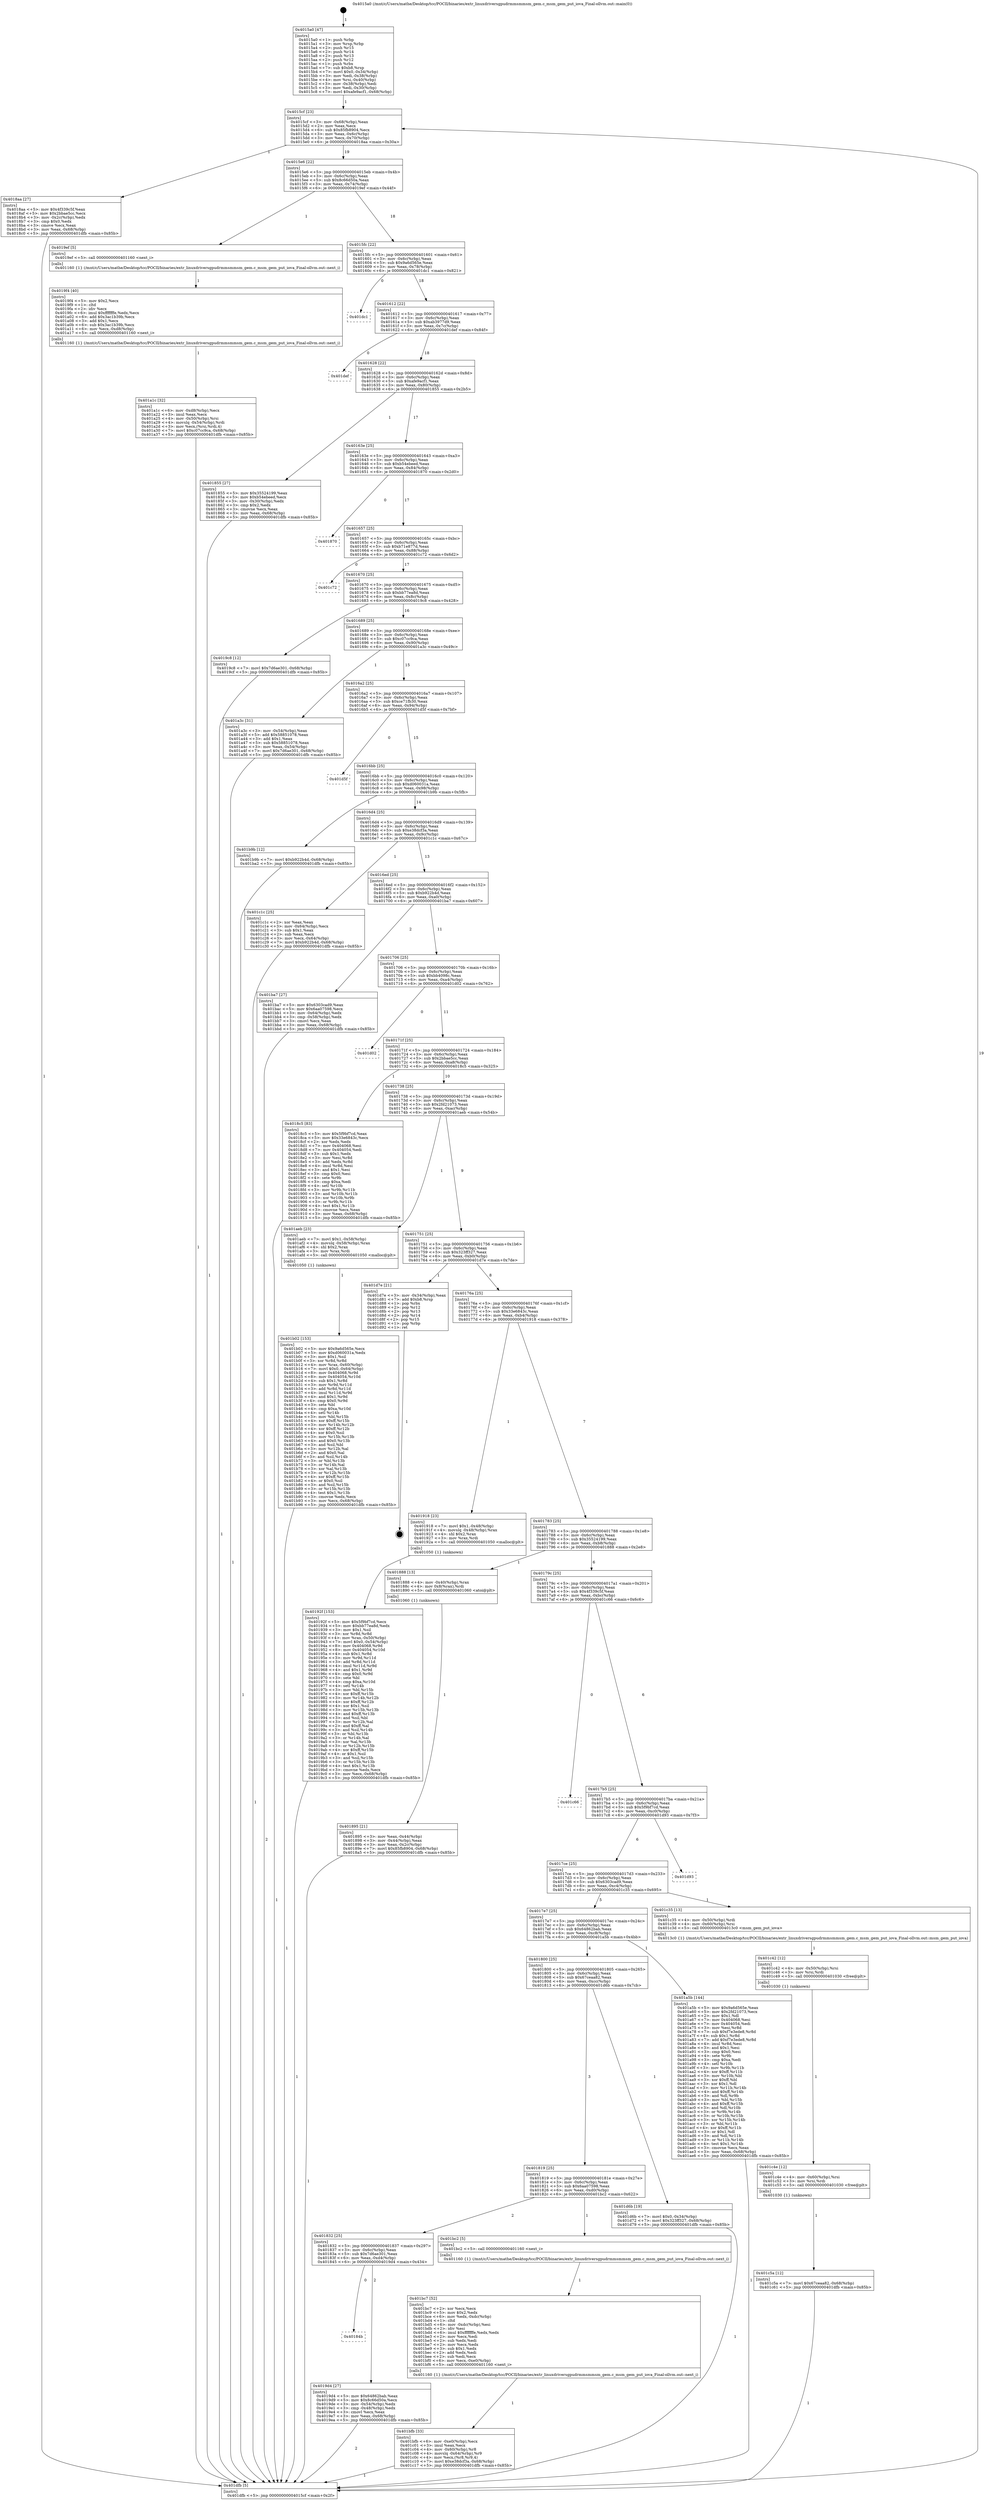 digraph "0x4015a0" {
  label = "0x4015a0 (/mnt/c/Users/mathe/Desktop/tcc/POCII/binaries/extr_linuxdriversgpudrmmsmmsm_gem.c_msm_gem_put_iova_Final-ollvm.out::main(0))"
  labelloc = "t"
  node[shape=record]

  Entry [label="",width=0.3,height=0.3,shape=circle,fillcolor=black,style=filled]
  "0x4015cf" [label="{
     0x4015cf [23]\l
     | [instrs]\l
     &nbsp;&nbsp;0x4015cf \<+3\>: mov -0x68(%rbp),%eax\l
     &nbsp;&nbsp;0x4015d2 \<+2\>: mov %eax,%ecx\l
     &nbsp;&nbsp;0x4015d4 \<+6\>: sub $0x85fb8904,%ecx\l
     &nbsp;&nbsp;0x4015da \<+3\>: mov %eax,-0x6c(%rbp)\l
     &nbsp;&nbsp;0x4015dd \<+3\>: mov %ecx,-0x70(%rbp)\l
     &nbsp;&nbsp;0x4015e0 \<+6\>: je 00000000004018aa \<main+0x30a\>\l
  }"]
  "0x4018aa" [label="{
     0x4018aa [27]\l
     | [instrs]\l
     &nbsp;&nbsp;0x4018aa \<+5\>: mov $0x4f339c5f,%eax\l
     &nbsp;&nbsp;0x4018af \<+5\>: mov $0x2bbae5cc,%ecx\l
     &nbsp;&nbsp;0x4018b4 \<+3\>: mov -0x2c(%rbp),%edx\l
     &nbsp;&nbsp;0x4018b7 \<+3\>: cmp $0x0,%edx\l
     &nbsp;&nbsp;0x4018ba \<+3\>: cmove %ecx,%eax\l
     &nbsp;&nbsp;0x4018bd \<+3\>: mov %eax,-0x68(%rbp)\l
     &nbsp;&nbsp;0x4018c0 \<+5\>: jmp 0000000000401dfb \<main+0x85b\>\l
  }"]
  "0x4015e6" [label="{
     0x4015e6 [22]\l
     | [instrs]\l
     &nbsp;&nbsp;0x4015e6 \<+5\>: jmp 00000000004015eb \<main+0x4b\>\l
     &nbsp;&nbsp;0x4015eb \<+3\>: mov -0x6c(%rbp),%eax\l
     &nbsp;&nbsp;0x4015ee \<+5\>: sub $0x8c66d50a,%eax\l
     &nbsp;&nbsp;0x4015f3 \<+3\>: mov %eax,-0x74(%rbp)\l
     &nbsp;&nbsp;0x4015f6 \<+6\>: je 00000000004019ef \<main+0x44f\>\l
  }"]
  Exit [label="",width=0.3,height=0.3,shape=circle,fillcolor=black,style=filled,peripheries=2]
  "0x4019ef" [label="{
     0x4019ef [5]\l
     | [instrs]\l
     &nbsp;&nbsp;0x4019ef \<+5\>: call 0000000000401160 \<next_i\>\l
     | [calls]\l
     &nbsp;&nbsp;0x401160 \{1\} (/mnt/c/Users/mathe/Desktop/tcc/POCII/binaries/extr_linuxdriversgpudrmmsmmsm_gem.c_msm_gem_put_iova_Final-ollvm.out::next_i)\l
  }"]
  "0x4015fc" [label="{
     0x4015fc [22]\l
     | [instrs]\l
     &nbsp;&nbsp;0x4015fc \<+5\>: jmp 0000000000401601 \<main+0x61\>\l
     &nbsp;&nbsp;0x401601 \<+3\>: mov -0x6c(%rbp),%eax\l
     &nbsp;&nbsp;0x401604 \<+5\>: sub $0x9a6d565e,%eax\l
     &nbsp;&nbsp;0x401609 \<+3\>: mov %eax,-0x78(%rbp)\l
     &nbsp;&nbsp;0x40160c \<+6\>: je 0000000000401dc1 \<main+0x821\>\l
  }"]
  "0x401c5a" [label="{
     0x401c5a [12]\l
     | [instrs]\l
     &nbsp;&nbsp;0x401c5a \<+7\>: movl $0x67ceaa82,-0x68(%rbp)\l
     &nbsp;&nbsp;0x401c61 \<+5\>: jmp 0000000000401dfb \<main+0x85b\>\l
  }"]
  "0x401dc1" [label="{
     0x401dc1\l
  }", style=dashed]
  "0x401612" [label="{
     0x401612 [22]\l
     | [instrs]\l
     &nbsp;&nbsp;0x401612 \<+5\>: jmp 0000000000401617 \<main+0x77\>\l
     &nbsp;&nbsp;0x401617 \<+3\>: mov -0x6c(%rbp),%eax\l
     &nbsp;&nbsp;0x40161a \<+5\>: sub $0xab3977d9,%eax\l
     &nbsp;&nbsp;0x40161f \<+3\>: mov %eax,-0x7c(%rbp)\l
     &nbsp;&nbsp;0x401622 \<+6\>: je 0000000000401def \<main+0x84f\>\l
  }"]
  "0x401c4e" [label="{
     0x401c4e [12]\l
     | [instrs]\l
     &nbsp;&nbsp;0x401c4e \<+4\>: mov -0x60(%rbp),%rsi\l
     &nbsp;&nbsp;0x401c52 \<+3\>: mov %rsi,%rdi\l
     &nbsp;&nbsp;0x401c55 \<+5\>: call 0000000000401030 \<free@plt\>\l
     | [calls]\l
     &nbsp;&nbsp;0x401030 \{1\} (unknown)\l
  }"]
  "0x401def" [label="{
     0x401def\l
  }", style=dashed]
  "0x401628" [label="{
     0x401628 [22]\l
     | [instrs]\l
     &nbsp;&nbsp;0x401628 \<+5\>: jmp 000000000040162d \<main+0x8d\>\l
     &nbsp;&nbsp;0x40162d \<+3\>: mov -0x6c(%rbp),%eax\l
     &nbsp;&nbsp;0x401630 \<+5\>: sub $0xafe9acf1,%eax\l
     &nbsp;&nbsp;0x401635 \<+3\>: mov %eax,-0x80(%rbp)\l
     &nbsp;&nbsp;0x401638 \<+6\>: je 0000000000401855 \<main+0x2b5\>\l
  }"]
  "0x401c42" [label="{
     0x401c42 [12]\l
     | [instrs]\l
     &nbsp;&nbsp;0x401c42 \<+4\>: mov -0x50(%rbp),%rsi\l
     &nbsp;&nbsp;0x401c46 \<+3\>: mov %rsi,%rdi\l
     &nbsp;&nbsp;0x401c49 \<+5\>: call 0000000000401030 \<free@plt\>\l
     | [calls]\l
     &nbsp;&nbsp;0x401030 \{1\} (unknown)\l
  }"]
  "0x401855" [label="{
     0x401855 [27]\l
     | [instrs]\l
     &nbsp;&nbsp;0x401855 \<+5\>: mov $0x35524199,%eax\l
     &nbsp;&nbsp;0x40185a \<+5\>: mov $0xb54ebeed,%ecx\l
     &nbsp;&nbsp;0x40185f \<+3\>: mov -0x30(%rbp),%edx\l
     &nbsp;&nbsp;0x401862 \<+3\>: cmp $0x2,%edx\l
     &nbsp;&nbsp;0x401865 \<+3\>: cmovne %ecx,%eax\l
     &nbsp;&nbsp;0x401868 \<+3\>: mov %eax,-0x68(%rbp)\l
     &nbsp;&nbsp;0x40186b \<+5\>: jmp 0000000000401dfb \<main+0x85b\>\l
  }"]
  "0x40163e" [label="{
     0x40163e [25]\l
     | [instrs]\l
     &nbsp;&nbsp;0x40163e \<+5\>: jmp 0000000000401643 \<main+0xa3\>\l
     &nbsp;&nbsp;0x401643 \<+3\>: mov -0x6c(%rbp),%eax\l
     &nbsp;&nbsp;0x401646 \<+5\>: sub $0xb54ebeed,%eax\l
     &nbsp;&nbsp;0x40164b \<+6\>: mov %eax,-0x84(%rbp)\l
     &nbsp;&nbsp;0x401651 \<+6\>: je 0000000000401870 \<main+0x2d0\>\l
  }"]
  "0x401dfb" [label="{
     0x401dfb [5]\l
     | [instrs]\l
     &nbsp;&nbsp;0x401dfb \<+5\>: jmp 00000000004015cf \<main+0x2f\>\l
  }"]
  "0x4015a0" [label="{
     0x4015a0 [47]\l
     | [instrs]\l
     &nbsp;&nbsp;0x4015a0 \<+1\>: push %rbp\l
     &nbsp;&nbsp;0x4015a1 \<+3\>: mov %rsp,%rbp\l
     &nbsp;&nbsp;0x4015a4 \<+2\>: push %r15\l
     &nbsp;&nbsp;0x4015a6 \<+2\>: push %r14\l
     &nbsp;&nbsp;0x4015a8 \<+2\>: push %r13\l
     &nbsp;&nbsp;0x4015aa \<+2\>: push %r12\l
     &nbsp;&nbsp;0x4015ac \<+1\>: push %rbx\l
     &nbsp;&nbsp;0x4015ad \<+7\>: sub $0xb8,%rsp\l
     &nbsp;&nbsp;0x4015b4 \<+7\>: movl $0x0,-0x34(%rbp)\l
     &nbsp;&nbsp;0x4015bb \<+3\>: mov %edi,-0x38(%rbp)\l
     &nbsp;&nbsp;0x4015be \<+4\>: mov %rsi,-0x40(%rbp)\l
     &nbsp;&nbsp;0x4015c2 \<+3\>: mov -0x38(%rbp),%edi\l
     &nbsp;&nbsp;0x4015c5 \<+3\>: mov %edi,-0x30(%rbp)\l
     &nbsp;&nbsp;0x4015c8 \<+7\>: movl $0xafe9acf1,-0x68(%rbp)\l
  }"]
  "0x401bfb" [label="{
     0x401bfb [33]\l
     | [instrs]\l
     &nbsp;&nbsp;0x401bfb \<+6\>: mov -0xe0(%rbp),%ecx\l
     &nbsp;&nbsp;0x401c01 \<+3\>: imul %eax,%ecx\l
     &nbsp;&nbsp;0x401c04 \<+4\>: mov -0x60(%rbp),%r8\l
     &nbsp;&nbsp;0x401c08 \<+4\>: movslq -0x64(%rbp),%r9\l
     &nbsp;&nbsp;0x401c0c \<+4\>: mov %ecx,(%r8,%r9,4)\l
     &nbsp;&nbsp;0x401c10 \<+7\>: movl $0xe38dcf3a,-0x68(%rbp)\l
     &nbsp;&nbsp;0x401c17 \<+5\>: jmp 0000000000401dfb \<main+0x85b\>\l
  }"]
  "0x401870" [label="{
     0x401870\l
  }", style=dashed]
  "0x401657" [label="{
     0x401657 [25]\l
     | [instrs]\l
     &nbsp;&nbsp;0x401657 \<+5\>: jmp 000000000040165c \<main+0xbc\>\l
     &nbsp;&nbsp;0x40165c \<+3\>: mov -0x6c(%rbp),%eax\l
     &nbsp;&nbsp;0x40165f \<+5\>: sub $0xb71e877d,%eax\l
     &nbsp;&nbsp;0x401664 \<+6\>: mov %eax,-0x88(%rbp)\l
     &nbsp;&nbsp;0x40166a \<+6\>: je 0000000000401c72 \<main+0x6d2\>\l
  }"]
  "0x401bc7" [label="{
     0x401bc7 [52]\l
     | [instrs]\l
     &nbsp;&nbsp;0x401bc7 \<+2\>: xor %ecx,%ecx\l
     &nbsp;&nbsp;0x401bc9 \<+5\>: mov $0x2,%edx\l
     &nbsp;&nbsp;0x401bce \<+6\>: mov %edx,-0xdc(%rbp)\l
     &nbsp;&nbsp;0x401bd4 \<+1\>: cltd\l
     &nbsp;&nbsp;0x401bd5 \<+6\>: mov -0xdc(%rbp),%esi\l
     &nbsp;&nbsp;0x401bdb \<+2\>: idiv %esi\l
     &nbsp;&nbsp;0x401bdd \<+6\>: imul $0xfffffffe,%edx,%edx\l
     &nbsp;&nbsp;0x401be3 \<+2\>: mov %ecx,%edi\l
     &nbsp;&nbsp;0x401be5 \<+2\>: sub %edx,%edi\l
     &nbsp;&nbsp;0x401be7 \<+2\>: mov %ecx,%edx\l
     &nbsp;&nbsp;0x401be9 \<+3\>: sub $0x1,%edx\l
     &nbsp;&nbsp;0x401bec \<+2\>: add %edx,%edi\l
     &nbsp;&nbsp;0x401bee \<+2\>: sub %edi,%ecx\l
     &nbsp;&nbsp;0x401bf0 \<+6\>: mov %ecx,-0xe0(%rbp)\l
     &nbsp;&nbsp;0x401bf6 \<+5\>: call 0000000000401160 \<next_i\>\l
     | [calls]\l
     &nbsp;&nbsp;0x401160 \{1\} (/mnt/c/Users/mathe/Desktop/tcc/POCII/binaries/extr_linuxdriversgpudrmmsmmsm_gem.c_msm_gem_put_iova_Final-ollvm.out::next_i)\l
  }"]
  "0x401c72" [label="{
     0x401c72\l
  }", style=dashed]
  "0x401670" [label="{
     0x401670 [25]\l
     | [instrs]\l
     &nbsp;&nbsp;0x401670 \<+5\>: jmp 0000000000401675 \<main+0xd5\>\l
     &nbsp;&nbsp;0x401675 \<+3\>: mov -0x6c(%rbp),%eax\l
     &nbsp;&nbsp;0x401678 \<+5\>: sub $0xbb77ea8d,%eax\l
     &nbsp;&nbsp;0x40167d \<+6\>: mov %eax,-0x8c(%rbp)\l
     &nbsp;&nbsp;0x401683 \<+6\>: je 00000000004019c8 \<main+0x428\>\l
  }"]
  "0x401b02" [label="{
     0x401b02 [153]\l
     | [instrs]\l
     &nbsp;&nbsp;0x401b02 \<+5\>: mov $0x9a6d565e,%ecx\l
     &nbsp;&nbsp;0x401b07 \<+5\>: mov $0xd060031a,%edx\l
     &nbsp;&nbsp;0x401b0c \<+3\>: mov $0x1,%sil\l
     &nbsp;&nbsp;0x401b0f \<+3\>: xor %r8d,%r8d\l
     &nbsp;&nbsp;0x401b12 \<+4\>: mov %rax,-0x60(%rbp)\l
     &nbsp;&nbsp;0x401b16 \<+7\>: movl $0x0,-0x64(%rbp)\l
     &nbsp;&nbsp;0x401b1d \<+8\>: mov 0x404068,%r9d\l
     &nbsp;&nbsp;0x401b25 \<+8\>: mov 0x404054,%r10d\l
     &nbsp;&nbsp;0x401b2d \<+4\>: sub $0x1,%r8d\l
     &nbsp;&nbsp;0x401b31 \<+3\>: mov %r9d,%r11d\l
     &nbsp;&nbsp;0x401b34 \<+3\>: add %r8d,%r11d\l
     &nbsp;&nbsp;0x401b37 \<+4\>: imul %r11d,%r9d\l
     &nbsp;&nbsp;0x401b3b \<+4\>: and $0x1,%r9d\l
     &nbsp;&nbsp;0x401b3f \<+4\>: cmp $0x0,%r9d\l
     &nbsp;&nbsp;0x401b43 \<+3\>: sete %bl\l
     &nbsp;&nbsp;0x401b46 \<+4\>: cmp $0xa,%r10d\l
     &nbsp;&nbsp;0x401b4a \<+4\>: setl %r14b\l
     &nbsp;&nbsp;0x401b4e \<+3\>: mov %bl,%r15b\l
     &nbsp;&nbsp;0x401b51 \<+4\>: xor $0xff,%r15b\l
     &nbsp;&nbsp;0x401b55 \<+3\>: mov %r14b,%r12b\l
     &nbsp;&nbsp;0x401b58 \<+4\>: xor $0xff,%r12b\l
     &nbsp;&nbsp;0x401b5c \<+4\>: xor $0x0,%sil\l
     &nbsp;&nbsp;0x401b60 \<+3\>: mov %r15b,%r13b\l
     &nbsp;&nbsp;0x401b63 \<+4\>: and $0x0,%r13b\l
     &nbsp;&nbsp;0x401b67 \<+3\>: and %sil,%bl\l
     &nbsp;&nbsp;0x401b6a \<+3\>: mov %r12b,%al\l
     &nbsp;&nbsp;0x401b6d \<+2\>: and $0x0,%al\l
     &nbsp;&nbsp;0x401b6f \<+3\>: and %sil,%r14b\l
     &nbsp;&nbsp;0x401b72 \<+3\>: or %bl,%r13b\l
     &nbsp;&nbsp;0x401b75 \<+3\>: or %r14b,%al\l
     &nbsp;&nbsp;0x401b78 \<+3\>: xor %al,%r13b\l
     &nbsp;&nbsp;0x401b7b \<+3\>: or %r12b,%r15b\l
     &nbsp;&nbsp;0x401b7e \<+4\>: xor $0xff,%r15b\l
     &nbsp;&nbsp;0x401b82 \<+4\>: or $0x0,%sil\l
     &nbsp;&nbsp;0x401b86 \<+3\>: and %sil,%r15b\l
     &nbsp;&nbsp;0x401b89 \<+3\>: or %r15b,%r13b\l
     &nbsp;&nbsp;0x401b8c \<+4\>: test $0x1,%r13b\l
     &nbsp;&nbsp;0x401b90 \<+3\>: cmovne %edx,%ecx\l
     &nbsp;&nbsp;0x401b93 \<+3\>: mov %ecx,-0x68(%rbp)\l
     &nbsp;&nbsp;0x401b96 \<+5\>: jmp 0000000000401dfb \<main+0x85b\>\l
  }"]
  "0x4019c8" [label="{
     0x4019c8 [12]\l
     | [instrs]\l
     &nbsp;&nbsp;0x4019c8 \<+7\>: movl $0x7d6ae301,-0x68(%rbp)\l
     &nbsp;&nbsp;0x4019cf \<+5\>: jmp 0000000000401dfb \<main+0x85b\>\l
  }"]
  "0x401689" [label="{
     0x401689 [25]\l
     | [instrs]\l
     &nbsp;&nbsp;0x401689 \<+5\>: jmp 000000000040168e \<main+0xee\>\l
     &nbsp;&nbsp;0x40168e \<+3\>: mov -0x6c(%rbp),%eax\l
     &nbsp;&nbsp;0x401691 \<+5\>: sub $0xc07cc9ca,%eax\l
     &nbsp;&nbsp;0x401696 \<+6\>: mov %eax,-0x90(%rbp)\l
     &nbsp;&nbsp;0x40169c \<+6\>: je 0000000000401a3c \<main+0x49c\>\l
  }"]
  "0x401a1c" [label="{
     0x401a1c [32]\l
     | [instrs]\l
     &nbsp;&nbsp;0x401a1c \<+6\>: mov -0xd8(%rbp),%ecx\l
     &nbsp;&nbsp;0x401a22 \<+3\>: imul %eax,%ecx\l
     &nbsp;&nbsp;0x401a25 \<+4\>: mov -0x50(%rbp),%rsi\l
     &nbsp;&nbsp;0x401a29 \<+4\>: movslq -0x54(%rbp),%rdi\l
     &nbsp;&nbsp;0x401a2d \<+3\>: mov %ecx,(%rsi,%rdi,4)\l
     &nbsp;&nbsp;0x401a30 \<+7\>: movl $0xc07cc9ca,-0x68(%rbp)\l
     &nbsp;&nbsp;0x401a37 \<+5\>: jmp 0000000000401dfb \<main+0x85b\>\l
  }"]
  "0x401a3c" [label="{
     0x401a3c [31]\l
     | [instrs]\l
     &nbsp;&nbsp;0x401a3c \<+3\>: mov -0x54(%rbp),%eax\l
     &nbsp;&nbsp;0x401a3f \<+5\>: add $0x58851078,%eax\l
     &nbsp;&nbsp;0x401a44 \<+3\>: add $0x1,%eax\l
     &nbsp;&nbsp;0x401a47 \<+5\>: sub $0x58851078,%eax\l
     &nbsp;&nbsp;0x401a4c \<+3\>: mov %eax,-0x54(%rbp)\l
     &nbsp;&nbsp;0x401a4f \<+7\>: movl $0x7d6ae301,-0x68(%rbp)\l
     &nbsp;&nbsp;0x401a56 \<+5\>: jmp 0000000000401dfb \<main+0x85b\>\l
  }"]
  "0x4016a2" [label="{
     0x4016a2 [25]\l
     | [instrs]\l
     &nbsp;&nbsp;0x4016a2 \<+5\>: jmp 00000000004016a7 \<main+0x107\>\l
     &nbsp;&nbsp;0x4016a7 \<+3\>: mov -0x6c(%rbp),%eax\l
     &nbsp;&nbsp;0x4016aa \<+5\>: sub $0xce71fb30,%eax\l
     &nbsp;&nbsp;0x4016af \<+6\>: mov %eax,-0x94(%rbp)\l
     &nbsp;&nbsp;0x4016b5 \<+6\>: je 0000000000401d5f \<main+0x7bf\>\l
  }"]
  "0x4019f4" [label="{
     0x4019f4 [40]\l
     | [instrs]\l
     &nbsp;&nbsp;0x4019f4 \<+5\>: mov $0x2,%ecx\l
     &nbsp;&nbsp;0x4019f9 \<+1\>: cltd\l
     &nbsp;&nbsp;0x4019fa \<+2\>: idiv %ecx\l
     &nbsp;&nbsp;0x4019fc \<+6\>: imul $0xfffffffe,%edx,%ecx\l
     &nbsp;&nbsp;0x401a02 \<+6\>: add $0x3ac1b39b,%ecx\l
     &nbsp;&nbsp;0x401a08 \<+3\>: add $0x1,%ecx\l
     &nbsp;&nbsp;0x401a0b \<+6\>: sub $0x3ac1b39b,%ecx\l
     &nbsp;&nbsp;0x401a11 \<+6\>: mov %ecx,-0xd8(%rbp)\l
     &nbsp;&nbsp;0x401a17 \<+5\>: call 0000000000401160 \<next_i\>\l
     | [calls]\l
     &nbsp;&nbsp;0x401160 \{1\} (/mnt/c/Users/mathe/Desktop/tcc/POCII/binaries/extr_linuxdriversgpudrmmsmmsm_gem.c_msm_gem_put_iova_Final-ollvm.out::next_i)\l
  }"]
  "0x401d5f" [label="{
     0x401d5f\l
  }", style=dashed]
  "0x4016bb" [label="{
     0x4016bb [25]\l
     | [instrs]\l
     &nbsp;&nbsp;0x4016bb \<+5\>: jmp 00000000004016c0 \<main+0x120\>\l
     &nbsp;&nbsp;0x4016c0 \<+3\>: mov -0x6c(%rbp),%eax\l
     &nbsp;&nbsp;0x4016c3 \<+5\>: sub $0xd060031a,%eax\l
     &nbsp;&nbsp;0x4016c8 \<+6\>: mov %eax,-0x98(%rbp)\l
     &nbsp;&nbsp;0x4016ce \<+6\>: je 0000000000401b9b \<main+0x5fb\>\l
  }"]
  "0x40184b" [label="{
     0x40184b\l
  }", style=dashed]
  "0x401b9b" [label="{
     0x401b9b [12]\l
     | [instrs]\l
     &nbsp;&nbsp;0x401b9b \<+7\>: movl $0xb922b4d,-0x68(%rbp)\l
     &nbsp;&nbsp;0x401ba2 \<+5\>: jmp 0000000000401dfb \<main+0x85b\>\l
  }"]
  "0x4016d4" [label="{
     0x4016d4 [25]\l
     | [instrs]\l
     &nbsp;&nbsp;0x4016d4 \<+5\>: jmp 00000000004016d9 \<main+0x139\>\l
     &nbsp;&nbsp;0x4016d9 \<+3\>: mov -0x6c(%rbp),%eax\l
     &nbsp;&nbsp;0x4016dc \<+5\>: sub $0xe38dcf3a,%eax\l
     &nbsp;&nbsp;0x4016e1 \<+6\>: mov %eax,-0x9c(%rbp)\l
     &nbsp;&nbsp;0x4016e7 \<+6\>: je 0000000000401c1c \<main+0x67c\>\l
  }"]
  "0x4019d4" [label="{
     0x4019d4 [27]\l
     | [instrs]\l
     &nbsp;&nbsp;0x4019d4 \<+5\>: mov $0x64862bab,%eax\l
     &nbsp;&nbsp;0x4019d9 \<+5\>: mov $0x8c66d50a,%ecx\l
     &nbsp;&nbsp;0x4019de \<+3\>: mov -0x54(%rbp),%edx\l
     &nbsp;&nbsp;0x4019e1 \<+3\>: cmp -0x48(%rbp),%edx\l
     &nbsp;&nbsp;0x4019e4 \<+3\>: cmovl %ecx,%eax\l
     &nbsp;&nbsp;0x4019e7 \<+3\>: mov %eax,-0x68(%rbp)\l
     &nbsp;&nbsp;0x4019ea \<+5\>: jmp 0000000000401dfb \<main+0x85b\>\l
  }"]
  "0x401c1c" [label="{
     0x401c1c [25]\l
     | [instrs]\l
     &nbsp;&nbsp;0x401c1c \<+2\>: xor %eax,%eax\l
     &nbsp;&nbsp;0x401c1e \<+3\>: mov -0x64(%rbp),%ecx\l
     &nbsp;&nbsp;0x401c21 \<+3\>: sub $0x1,%eax\l
     &nbsp;&nbsp;0x401c24 \<+2\>: sub %eax,%ecx\l
     &nbsp;&nbsp;0x401c26 \<+3\>: mov %ecx,-0x64(%rbp)\l
     &nbsp;&nbsp;0x401c29 \<+7\>: movl $0xb922b4d,-0x68(%rbp)\l
     &nbsp;&nbsp;0x401c30 \<+5\>: jmp 0000000000401dfb \<main+0x85b\>\l
  }"]
  "0x4016ed" [label="{
     0x4016ed [25]\l
     | [instrs]\l
     &nbsp;&nbsp;0x4016ed \<+5\>: jmp 00000000004016f2 \<main+0x152\>\l
     &nbsp;&nbsp;0x4016f2 \<+3\>: mov -0x6c(%rbp),%eax\l
     &nbsp;&nbsp;0x4016f5 \<+5\>: sub $0xb922b4d,%eax\l
     &nbsp;&nbsp;0x4016fa \<+6\>: mov %eax,-0xa0(%rbp)\l
     &nbsp;&nbsp;0x401700 \<+6\>: je 0000000000401ba7 \<main+0x607\>\l
  }"]
  "0x401832" [label="{
     0x401832 [25]\l
     | [instrs]\l
     &nbsp;&nbsp;0x401832 \<+5\>: jmp 0000000000401837 \<main+0x297\>\l
     &nbsp;&nbsp;0x401837 \<+3\>: mov -0x6c(%rbp),%eax\l
     &nbsp;&nbsp;0x40183a \<+5\>: sub $0x7d6ae301,%eax\l
     &nbsp;&nbsp;0x40183f \<+6\>: mov %eax,-0xd4(%rbp)\l
     &nbsp;&nbsp;0x401845 \<+6\>: je 00000000004019d4 \<main+0x434\>\l
  }"]
  "0x401ba7" [label="{
     0x401ba7 [27]\l
     | [instrs]\l
     &nbsp;&nbsp;0x401ba7 \<+5\>: mov $0x6303cad9,%eax\l
     &nbsp;&nbsp;0x401bac \<+5\>: mov $0x6aa07598,%ecx\l
     &nbsp;&nbsp;0x401bb1 \<+3\>: mov -0x64(%rbp),%edx\l
     &nbsp;&nbsp;0x401bb4 \<+3\>: cmp -0x58(%rbp),%edx\l
     &nbsp;&nbsp;0x401bb7 \<+3\>: cmovl %ecx,%eax\l
     &nbsp;&nbsp;0x401bba \<+3\>: mov %eax,-0x68(%rbp)\l
     &nbsp;&nbsp;0x401bbd \<+5\>: jmp 0000000000401dfb \<main+0x85b\>\l
  }"]
  "0x401706" [label="{
     0x401706 [25]\l
     | [instrs]\l
     &nbsp;&nbsp;0x401706 \<+5\>: jmp 000000000040170b \<main+0x16b\>\l
     &nbsp;&nbsp;0x40170b \<+3\>: mov -0x6c(%rbp),%eax\l
     &nbsp;&nbsp;0x40170e \<+5\>: sub $0xbb4098c,%eax\l
     &nbsp;&nbsp;0x401713 \<+6\>: mov %eax,-0xa4(%rbp)\l
     &nbsp;&nbsp;0x401719 \<+6\>: je 0000000000401d02 \<main+0x762\>\l
  }"]
  "0x401bc2" [label="{
     0x401bc2 [5]\l
     | [instrs]\l
     &nbsp;&nbsp;0x401bc2 \<+5\>: call 0000000000401160 \<next_i\>\l
     | [calls]\l
     &nbsp;&nbsp;0x401160 \{1\} (/mnt/c/Users/mathe/Desktop/tcc/POCII/binaries/extr_linuxdriversgpudrmmsmmsm_gem.c_msm_gem_put_iova_Final-ollvm.out::next_i)\l
  }"]
  "0x401d02" [label="{
     0x401d02\l
  }", style=dashed]
  "0x40171f" [label="{
     0x40171f [25]\l
     | [instrs]\l
     &nbsp;&nbsp;0x40171f \<+5\>: jmp 0000000000401724 \<main+0x184\>\l
     &nbsp;&nbsp;0x401724 \<+3\>: mov -0x6c(%rbp),%eax\l
     &nbsp;&nbsp;0x401727 \<+5\>: sub $0x2bbae5cc,%eax\l
     &nbsp;&nbsp;0x40172c \<+6\>: mov %eax,-0xa8(%rbp)\l
     &nbsp;&nbsp;0x401732 \<+6\>: je 00000000004018c5 \<main+0x325\>\l
  }"]
  "0x401819" [label="{
     0x401819 [25]\l
     | [instrs]\l
     &nbsp;&nbsp;0x401819 \<+5\>: jmp 000000000040181e \<main+0x27e\>\l
     &nbsp;&nbsp;0x40181e \<+3\>: mov -0x6c(%rbp),%eax\l
     &nbsp;&nbsp;0x401821 \<+5\>: sub $0x6aa07598,%eax\l
     &nbsp;&nbsp;0x401826 \<+6\>: mov %eax,-0xd0(%rbp)\l
     &nbsp;&nbsp;0x40182c \<+6\>: je 0000000000401bc2 \<main+0x622\>\l
  }"]
  "0x4018c5" [label="{
     0x4018c5 [83]\l
     | [instrs]\l
     &nbsp;&nbsp;0x4018c5 \<+5\>: mov $0x5f9bf7cd,%eax\l
     &nbsp;&nbsp;0x4018ca \<+5\>: mov $0x33e6843c,%ecx\l
     &nbsp;&nbsp;0x4018cf \<+2\>: xor %edx,%edx\l
     &nbsp;&nbsp;0x4018d1 \<+7\>: mov 0x404068,%esi\l
     &nbsp;&nbsp;0x4018d8 \<+7\>: mov 0x404054,%edi\l
     &nbsp;&nbsp;0x4018df \<+3\>: sub $0x1,%edx\l
     &nbsp;&nbsp;0x4018e2 \<+3\>: mov %esi,%r8d\l
     &nbsp;&nbsp;0x4018e5 \<+3\>: add %edx,%r8d\l
     &nbsp;&nbsp;0x4018e8 \<+4\>: imul %r8d,%esi\l
     &nbsp;&nbsp;0x4018ec \<+3\>: and $0x1,%esi\l
     &nbsp;&nbsp;0x4018ef \<+3\>: cmp $0x0,%esi\l
     &nbsp;&nbsp;0x4018f2 \<+4\>: sete %r9b\l
     &nbsp;&nbsp;0x4018f6 \<+3\>: cmp $0xa,%edi\l
     &nbsp;&nbsp;0x4018f9 \<+4\>: setl %r10b\l
     &nbsp;&nbsp;0x4018fd \<+3\>: mov %r9b,%r11b\l
     &nbsp;&nbsp;0x401900 \<+3\>: and %r10b,%r11b\l
     &nbsp;&nbsp;0x401903 \<+3\>: xor %r10b,%r9b\l
     &nbsp;&nbsp;0x401906 \<+3\>: or %r9b,%r11b\l
     &nbsp;&nbsp;0x401909 \<+4\>: test $0x1,%r11b\l
     &nbsp;&nbsp;0x40190d \<+3\>: cmovne %ecx,%eax\l
     &nbsp;&nbsp;0x401910 \<+3\>: mov %eax,-0x68(%rbp)\l
     &nbsp;&nbsp;0x401913 \<+5\>: jmp 0000000000401dfb \<main+0x85b\>\l
  }"]
  "0x401738" [label="{
     0x401738 [25]\l
     | [instrs]\l
     &nbsp;&nbsp;0x401738 \<+5\>: jmp 000000000040173d \<main+0x19d\>\l
     &nbsp;&nbsp;0x40173d \<+3\>: mov -0x6c(%rbp),%eax\l
     &nbsp;&nbsp;0x401740 \<+5\>: sub $0x2fd21073,%eax\l
     &nbsp;&nbsp;0x401745 \<+6\>: mov %eax,-0xac(%rbp)\l
     &nbsp;&nbsp;0x40174b \<+6\>: je 0000000000401aeb \<main+0x54b\>\l
  }"]
  "0x401d6b" [label="{
     0x401d6b [19]\l
     | [instrs]\l
     &nbsp;&nbsp;0x401d6b \<+7\>: movl $0x0,-0x34(%rbp)\l
     &nbsp;&nbsp;0x401d72 \<+7\>: movl $0x323ff327,-0x68(%rbp)\l
     &nbsp;&nbsp;0x401d79 \<+5\>: jmp 0000000000401dfb \<main+0x85b\>\l
  }"]
  "0x401aeb" [label="{
     0x401aeb [23]\l
     | [instrs]\l
     &nbsp;&nbsp;0x401aeb \<+7\>: movl $0x1,-0x58(%rbp)\l
     &nbsp;&nbsp;0x401af2 \<+4\>: movslq -0x58(%rbp),%rax\l
     &nbsp;&nbsp;0x401af6 \<+4\>: shl $0x2,%rax\l
     &nbsp;&nbsp;0x401afa \<+3\>: mov %rax,%rdi\l
     &nbsp;&nbsp;0x401afd \<+5\>: call 0000000000401050 \<malloc@plt\>\l
     | [calls]\l
     &nbsp;&nbsp;0x401050 \{1\} (unknown)\l
  }"]
  "0x401751" [label="{
     0x401751 [25]\l
     | [instrs]\l
     &nbsp;&nbsp;0x401751 \<+5\>: jmp 0000000000401756 \<main+0x1b6\>\l
     &nbsp;&nbsp;0x401756 \<+3\>: mov -0x6c(%rbp),%eax\l
     &nbsp;&nbsp;0x401759 \<+5\>: sub $0x323ff327,%eax\l
     &nbsp;&nbsp;0x40175e \<+6\>: mov %eax,-0xb0(%rbp)\l
     &nbsp;&nbsp;0x401764 \<+6\>: je 0000000000401d7e \<main+0x7de\>\l
  }"]
  "0x401800" [label="{
     0x401800 [25]\l
     | [instrs]\l
     &nbsp;&nbsp;0x401800 \<+5\>: jmp 0000000000401805 \<main+0x265\>\l
     &nbsp;&nbsp;0x401805 \<+3\>: mov -0x6c(%rbp),%eax\l
     &nbsp;&nbsp;0x401808 \<+5\>: sub $0x67ceaa82,%eax\l
     &nbsp;&nbsp;0x40180d \<+6\>: mov %eax,-0xcc(%rbp)\l
     &nbsp;&nbsp;0x401813 \<+6\>: je 0000000000401d6b \<main+0x7cb\>\l
  }"]
  "0x401d7e" [label="{
     0x401d7e [21]\l
     | [instrs]\l
     &nbsp;&nbsp;0x401d7e \<+3\>: mov -0x34(%rbp),%eax\l
     &nbsp;&nbsp;0x401d81 \<+7\>: add $0xb8,%rsp\l
     &nbsp;&nbsp;0x401d88 \<+1\>: pop %rbx\l
     &nbsp;&nbsp;0x401d89 \<+2\>: pop %r12\l
     &nbsp;&nbsp;0x401d8b \<+2\>: pop %r13\l
     &nbsp;&nbsp;0x401d8d \<+2\>: pop %r14\l
     &nbsp;&nbsp;0x401d8f \<+2\>: pop %r15\l
     &nbsp;&nbsp;0x401d91 \<+1\>: pop %rbp\l
     &nbsp;&nbsp;0x401d92 \<+1\>: ret\l
  }"]
  "0x40176a" [label="{
     0x40176a [25]\l
     | [instrs]\l
     &nbsp;&nbsp;0x40176a \<+5\>: jmp 000000000040176f \<main+0x1cf\>\l
     &nbsp;&nbsp;0x40176f \<+3\>: mov -0x6c(%rbp),%eax\l
     &nbsp;&nbsp;0x401772 \<+5\>: sub $0x33e6843c,%eax\l
     &nbsp;&nbsp;0x401777 \<+6\>: mov %eax,-0xb4(%rbp)\l
     &nbsp;&nbsp;0x40177d \<+6\>: je 0000000000401918 \<main+0x378\>\l
  }"]
  "0x401a5b" [label="{
     0x401a5b [144]\l
     | [instrs]\l
     &nbsp;&nbsp;0x401a5b \<+5\>: mov $0x9a6d565e,%eax\l
     &nbsp;&nbsp;0x401a60 \<+5\>: mov $0x2fd21073,%ecx\l
     &nbsp;&nbsp;0x401a65 \<+2\>: mov $0x1,%dl\l
     &nbsp;&nbsp;0x401a67 \<+7\>: mov 0x404068,%esi\l
     &nbsp;&nbsp;0x401a6e \<+7\>: mov 0x404054,%edi\l
     &nbsp;&nbsp;0x401a75 \<+3\>: mov %esi,%r8d\l
     &nbsp;&nbsp;0x401a78 \<+7\>: sub $0xf7e3ede8,%r8d\l
     &nbsp;&nbsp;0x401a7f \<+4\>: sub $0x1,%r8d\l
     &nbsp;&nbsp;0x401a83 \<+7\>: add $0xf7e3ede8,%r8d\l
     &nbsp;&nbsp;0x401a8a \<+4\>: imul %r8d,%esi\l
     &nbsp;&nbsp;0x401a8e \<+3\>: and $0x1,%esi\l
     &nbsp;&nbsp;0x401a91 \<+3\>: cmp $0x0,%esi\l
     &nbsp;&nbsp;0x401a94 \<+4\>: sete %r9b\l
     &nbsp;&nbsp;0x401a98 \<+3\>: cmp $0xa,%edi\l
     &nbsp;&nbsp;0x401a9b \<+4\>: setl %r10b\l
     &nbsp;&nbsp;0x401a9f \<+3\>: mov %r9b,%r11b\l
     &nbsp;&nbsp;0x401aa2 \<+4\>: xor $0xff,%r11b\l
     &nbsp;&nbsp;0x401aa6 \<+3\>: mov %r10b,%bl\l
     &nbsp;&nbsp;0x401aa9 \<+3\>: xor $0xff,%bl\l
     &nbsp;&nbsp;0x401aac \<+3\>: xor $0x1,%dl\l
     &nbsp;&nbsp;0x401aaf \<+3\>: mov %r11b,%r14b\l
     &nbsp;&nbsp;0x401ab2 \<+4\>: and $0xff,%r14b\l
     &nbsp;&nbsp;0x401ab6 \<+3\>: and %dl,%r9b\l
     &nbsp;&nbsp;0x401ab9 \<+3\>: mov %bl,%r15b\l
     &nbsp;&nbsp;0x401abc \<+4\>: and $0xff,%r15b\l
     &nbsp;&nbsp;0x401ac0 \<+3\>: and %dl,%r10b\l
     &nbsp;&nbsp;0x401ac3 \<+3\>: or %r9b,%r14b\l
     &nbsp;&nbsp;0x401ac6 \<+3\>: or %r10b,%r15b\l
     &nbsp;&nbsp;0x401ac9 \<+3\>: xor %r15b,%r14b\l
     &nbsp;&nbsp;0x401acc \<+3\>: or %bl,%r11b\l
     &nbsp;&nbsp;0x401acf \<+4\>: xor $0xff,%r11b\l
     &nbsp;&nbsp;0x401ad3 \<+3\>: or $0x1,%dl\l
     &nbsp;&nbsp;0x401ad6 \<+3\>: and %dl,%r11b\l
     &nbsp;&nbsp;0x401ad9 \<+3\>: or %r11b,%r14b\l
     &nbsp;&nbsp;0x401adc \<+4\>: test $0x1,%r14b\l
     &nbsp;&nbsp;0x401ae0 \<+3\>: cmovne %ecx,%eax\l
     &nbsp;&nbsp;0x401ae3 \<+3\>: mov %eax,-0x68(%rbp)\l
     &nbsp;&nbsp;0x401ae6 \<+5\>: jmp 0000000000401dfb \<main+0x85b\>\l
  }"]
  "0x401918" [label="{
     0x401918 [23]\l
     | [instrs]\l
     &nbsp;&nbsp;0x401918 \<+7\>: movl $0x1,-0x48(%rbp)\l
     &nbsp;&nbsp;0x40191f \<+4\>: movslq -0x48(%rbp),%rax\l
     &nbsp;&nbsp;0x401923 \<+4\>: shl $0x2,%rax\l
     &nbsp;&nbsp;0x401927 \<+3\>: mov %rax,%rdi\l
     &nbsp;&nbsp;0x40192a \<+5\>: call 0000000000401050 \<malloc@plt\>\l
     | [calls]\l
     &nbsp;&nbsp;0x401050 \{1\} (unknown)\l
  }"]
  "0x401783" [label="{
     0x401783 [25]\l
     | [instrs]\l
     &nbsp;&nbsp;0x401783 \<+5\>: jmp 0000000000401788 \<main+0x1e8\>\l
     &nbsp;&nbsp;0x401788 \<+3\>: mov -0x6c(%rbp),%eax\l
     &nbsp;&nbsp;0x40178b \<+5\>: sub $0x35524199,%eax\l
     &nbsp;&nbsp;0x401790 \<+6\>: mov %eax,-0xb8(%rbp)\l
     &nbsp;&nbsp;0x401796 \<+6\>: je 0000000000401888 \<main+0x2e8\>\l
  }"]
  "0x4017e7" [label="{
     0x4017e7 [25]\l
     | [instrs]\l
     &nbsp;&nbsp;0x4017e7 \<+5\>: jmp 00000000004017ec \<main+0x24c\>\l
     &nbsp;&nbsp;0x4017ec \<+3\>: mov -0x6c(%rbp),%eax\l
     &nbsp;&nbsp;0x4017ef \<+5\>: sub $0x64862bab,%eax\l
     &nbsp;&nbsp;0x4017f4 \<+6\>: mov %eax,-0xc8(%rbp)\l
     &nbsp;&nbsp;0x4017fa \<+6\>: je 0000000000401a5b \<main+0x4bb\>\l
  }"]
  "0x401888" [label="{
     0x401888 [13]\l
     | [instrs]\l
     &nbsp;&nbsp;0x401888 \<+4\>: mov -0x40(%rbp),%rax\l
     &nbsp;&nbsp;0x40188c \<+4\>: mov 0x8(%rax),%rdi\l
     &nbsp;&nbsp;0x401890 \<+5\>: call 0000000000401060 \<atoi@plt\>\l
     | [calls]\l
     &nbsp;&nbsp;0x401060 \{1\} (unknown)\l
  }"]
  "0x40179c" [label="{
     0x40179c [25]\l
     | [instrs]\l
     &nbsp;&nbsp;0x40179c \<+5\>: jmp 00000000004017a1 \<main+0x201\>\l
     &nbsp;&nbsp;0x4017a1 \<+3\>: mov -0x6c(%rbp),%eax\l
     &nbsp;&nbsp;0x4017a4 \<+5\>: sub $0x4f339c5f,%eax\l
     &nbsp;&nbsp;0x4017a9 \<+6\>: mov %eax,-0xbc(%rbp)\l
     &nbsp;&nbsp;0x4017af \<+6\>: je 0000000000401c66 \<main+0x6c6\>\l
  }"]
  "0x401895" [label="{
     0x401895 [21]\l
     | [instrs]\l
     &nbsp;&nbsp;0x401895 \<+3\>: mov %eax,-0x44(%rbp)\l
     &nbsp;&nbsp;0x401898 \<+3\>: mov -0x44(%rbp),%eax\l
     &nbsp;&nbsp;0x40189b \<+3\>: mov %eax,-0x2c(%rbp)\l
     &nbsp;&nbsp;0x40189e \<+7\>: movl $0x85fb8904,-0x68(%rbp)\l
     &nbsp;&nbsp;0x4018a5 \<+5\>: jmp 0000000000401dfb \<main+0x85b\>\l
  }"]
  "0x40192f" [label="{
     0x40192f [153]\l
     | [instrs]\l
     &nbsp;&nbsp;0x40192f \<+5\>: mov $0x5f9bf7cd,%ecx\l
     &nbsp;&nbsp;0x401934 \<+5\>: mov $0xbb77ea8d,%edx\l
     &nbsp;&nbsp;0x401939 \<+3\>: mov $0x1,%sil\l
     &nbsp;&nbsp;0x40193c \<+3\>: xor %r8d,%r8d\l
     &nbsp;&nbsp;0x40193f \<+4\>: mov %rax,-0x50(%rbp)\l
     &nbsp;&nbsp;0x401943 \<+7\>: movl $0x0,-0x54(%rbp)\l
     &nbsp;&nbsp;0x40194a \<+8\>: mov 0x404068,%r9d\l
     &nbsp;&nbsp;0x401952 \<+8\>: mov 0x404054,%r10d\l
     &nbsp;&nbsp;0x40195a \<+4\>: sub $0x1,%r8d\l
     &nbsp;&nbsp;0x40195e \<+3\>: mov %r9d,%r11d\l
     &nbsp;&nbsp;0x401961 \<+3\>: add %r8d,%r11d\l
     &nbsp;&nbsp;0x401964 \<+4\>: imul %r11d,%r9d\l
     &nbsp;&nbsp;0x401968 \<+4\>: and $0x1,%r9d\l
     &nbsp;&nbsp;0x40196c \<+4\>: cmp $0x0,%r9d\l
     &nbsp;&nbsp;0x401970 \<+3\>: sete %bl\l
     &nbsp;&nbsp;0x401973 \<+4\>: cmp $0xa,%r10d\l
     &nbsp;&nbsp;0x401977 \<+4\>: setl %r14b\l
     &nbsp;&nbsp;0x40197b \<+3\>: mov %bl,%r15b\l
     &nbsp;&nbsp;0x40197e \<+4\>: xor $0xff,%r15b\l
     &nbsp;&nbsp;0x401982 \<+3\>: mov %r14b,%r12b\l
     &nbsp;&nbsp;0x401985 \<+4\>: xor $0xff,%r12b\l
     &nbsp;&nbsp;0x401989 \<+4\>: xor $0x1,%sil\l
     &nbsp;&nbsp;0x40198d \<+3\>: mov %r15b,%r13b\l
     &nbsp;&nbsp;0x401990 \<+4\>: and $0xff,%r13b\l
     &nbsp;&nbsp;0x401994 \<+3\>: and %sil,%bl\l
     &nbsp;&nbsp;0x401997 \<+3\>: mov %r12b,%al\l
     &nbsp;&nbsp;0x40199a \<+2\>: and $0xff,%al\l
     &nbsp;&nbsp;0x40199c \<+3\>: and %sil,%r14b\l
     &nbsp;&nbsp;0x40199f \<+3\>: or %bl,%r13b\l
     &nbsp;&nbsp;0x4019a2 \<+3\>: or %r14b,%al\l
     &nbsp;&nbsp;0x4019a5 \<+3\>: xor %al,%r13b\l
     &nbsp;&nbsp;0x4019a8 \<+3\>: or %r12b,%r15b\l
     &nbsp;&nbsp;0x4019ab \<+4\>: xor $0xff,%r15b\l
     &nbsp;&nbsp;0x4019af \<+4\>: or $0x1,%sil\l
     &nbsp;&nbsp;0x4019b3 \<+3\>: and %sil,%r15b\l
     &nbsp;&nbsp;0x4019b6 \<+3\>: or %r15b,%r13b\l
     &nbsp;&nbsp;0x4019b9 \<+4\>: test $0x1,%r13b\l
     &nbsp;&nbsp;0x4019bd \<+3\>: cmovne %edx,%ecx\l
     &nbsp;&nbsp;0x4019c0 \<+3\>: mov %ecx,-0x68(%rbp)\l
     &nbsp;&nbsp;0x4019c3 \<+5\>: jmp 0000000000401dfb \<main+0x85b\>\l
  }"]
  "0x401c35" [label="{
     0x401c35 [13]\l
     | [instrs]\l
     &nbsp;&nbsp;0x401c35 \<+4\>: mov -0x50(%rbp),%rdi\l
     &nbsp;&nbsp;0x401c39 \<+4\>: mov -0x60(%rbp),%rsi\l
     &nbsp;&nbsp;0x401c3d \<+5\>: call 00000000004013c0 \<msm_gem_put_iova\>\l
     | [calls]\l
     &nbsp;&nbsp;0x4013c0 \{1\} (/mnt/c/Users/mathe/Desktop/tcc/POCII/binaries/extr_linuxdriversgpudrmmsmmsm_gem.c_msm_gem_put_iova_Final-ollvm.out::msm_gem_put_iova)\l
  }"]
  "0x401c66" [label="{
     0x401c66\l
  }", style=dashed]
  "0x4017b5" [label="{
     0x4017b5 [25]\l
     | [instrs]\l
     &nbsp;&nbsp;0x4017b5 \<+5\>: jmp 00000000004017ba \<main+0x21a\>\l
     &nbsp;&nbsp;0x4017ba \<+3\>: mov -0x6c(%rbp),%eax\l
     &nbsp;&nbsp;0x4017bd \<+5\>: sub $0x5f9bf7cd,%eax\l
     &nbsp;&nbsp;0x4017c2 \<+6\>: mov %eax,-0xc0(%rbp)\l
     &nbsp;&nbsp;0x4017c8 \<+6\>: je 0000000000401d93 \<main+0x7f3\>\l
  }"]
  "0x4017ce" [label="{
     0x4017ce [25]\l
     | [instrs]\l
     &nbsp;&nbsp;0x4017ce \<+5\>: jmp 00000000004017d3 \<main+0x233\>\l
     &nbsp;&nbsp;0x4017d3 \<+3\>: mov -0x6c(%rbp),%eax\l
     &nbsp;&nbsp;0x4017d6 \<+5\>: sub $0x6303cad9,%eax\l
     &nbsp;&nbsp;0x4017db \<+6\>: mov %eax,-0xc4(%rbp)\l
     &nbsp;&nbsp;0x4017e1 \<+6\>: je 0000000000401c35 \<main+0x695\>\l
  }"]
  "0x401d93" [label="{
     0x401d93\l
  }", style=dashed]
  Entry -> "0x4015a0" [label=" 1"]
  "0x4015cf" -> "0x4018aa" [label=" 1"]
  "0x4015cf" -> "0x4015e6" [label=" 19"]
  "0x401d7e" -> Exit [label=" 1"]
  "0x4015e6" -> "0x4019ef" [label=" 1"]
  "0x4015e6" -> "0x4015fc" [label=" 18"]
  "0x401d6b" -> "0x401dfb" [label=" 1"]
  "0x4015fc" -> "0x401dc1" [label=" 0"]
  "0x4015fc" -> "0x401612" [label=" 18"]
  "0x401c5a" -> "0x401dfb" [label=" 1"]
  "0x401612" -> "0x401def" [label=" 0"]
  "0x401612" -> "0x401628" [label=" 18"]
  "0x401c4e" -> "0x401c5a" [label=" 1"]
  "0x401628" -> "0x401855" [label=" 1"]
  "0x401628" -> "0x40163e" [label=" 17"]
  "0x401855" -> "0x401dfb" [label=" 1"]
  "0x4015a0" -> "0x4015cf" [label=" 1"]
  "0x401dfb" -> "0x4015cf" [label=" 19"]
  "0x401c42" -> "0x401c4e" [label=" 1"]
  "0x40163e" -> "0x401870" [label=" 0"]
  "0x40163e" -> "0x401657" [label=" 17"]
  "0x401c35" -> "0x401c42" [label=" 1"]
  "0x401657" -> "0x401c72" [label=" 0"]
  "0x401657" -> "0x401670" [label=" 17"]
  "0x401c1c" -> "0x401dfb" [label=" 1"]
  "0x401670" -> "0x4019c8" [label=" 1"]
  "0x401670" -> "0x401689" [label=" 16"]
  "0x401bfb" -> "0x401dfb" [label=" 1"]
  "0x401689" -> "0x401a3c" [label=" 1"]
  "0x401689" -> "0x4016a2" [label=" 15"]
  "0x401bc7" -> "0x401bfb" [label=" 1"]
  "0x4016a2" -> "0x401d5f" [label=" 0"]
  "0x4016a2" -> "0x4016bb" [label=" 15"]
  "0x401bc2" -> "0x401bc7" [label=" 1"]
  "0x4016bb" -> "0x401b9b" [label=" 1"]
  "0x4016bb" -> "0x4016d4" [label=" 14"]
  "0x401ba7" -> "0x401dfb" [label=" 2"]
  "0x4016d4" -> "0x401c1c" [label=" 1"]
  "0x4016d4" -> "0x4016ed" [label=" 13"]
  "0x401b9b" -> "0x401dfb" [label=" 1"]
  "0x4016ed" -> "0x401ba7" [label=" 2"]
  "0x4016ed" -> "0x401706" [label=" 11"]
  "0x401aeb" -> "0x401b02" [label=" 1"]
  "0x401706" -> "0x401d02" [label=" 0"]
  "0x401706" -> "0x40171f" [label=" 11"]
  "0x401a5b" -> "0x401dfb" [label=" 1"]
  "0x40171f" -> "0x4018c5" [label=" 1"]
  "0x40171f" -> "0x401738" [label=" 10"]
  "0x401a1c" -> "0x401dfb" [label=" 1"]
  "0x401738" -> "0x401aeb" [label=" 1"]
  "0x401738" -> "0x401751" [label=" 9"]
  "0x4019f4" -> "0x401a1c" [label=" 1"]
  "0x401751" -> "0x401d7e" [label=" 1"]
  "0x401751" -> "0x40176a" [label=" 8"]
  "0x4019d4" -> "0x401dfb" [label=" 2"]
  "0x40176a" -> "0x401918" [label=" 1"]
  "0x40176a" -> "0x401783" [label=" 7"]
  "0x401832" -> "0x40184b" [label=" 0"]
  "0x401783" -> "0x401888" [label=" 1"]
  "0x401783" -> "0x40179c" [label=" 6"]
  "0x401888" -> "0x401895" [label=" 1"]
  "0x401895" -> "0x401dfb" [label=" 1"]
  "0x4018aa" -> "0x401dfb" [label=" 1"]
  "0x4018c5" -> "0x401dfb" [label=" 1"]
  "0x401918" -> "0x40192f" [label=" 1"]
  "0x40192f" -> "0x401dfb" [label=" 1"]
  "0x4019c8" -> "0x401dfb" [label=" 1"]
  "0x401b02" -> "0x401dfb" [label=" 1"]
  "0x40179c" -> "0x401c66" [label=" 0"]
  "0x40179c" -> "0x4017b5" [label=" 6"]
  "0x401819" -> "0x401832" [label=" 2"]
  "0x4017b5" -> "0x401d93" [label=" 0"]
  "0x4017b5" -> "0x4017ce" [label=" 6"]
  "0x401819" -> "0x401bc2" [label=" 1"]
  "0x4017ce" -> "0x401c35" [label=" 1"]
  "0x4017ce" -> "0x4017e7" [label=" 5"]
  "0x401832" -> "0x4019d4" [label=" 2"]
  "0x4017e7" -> "0x401a5b" [label=" 1"]
  "0x4017e7" -> "0x401800" [label=" 4"]
  "0x4019ef" -> "0x4019f4" [label=" 1"]
  "0x401800" -> "0x401d6b" [label=" 1"]
  "0x401800" -> "0x401819" [label=" 3"]
  "0x401a3c" -> "0x401dfb" [label=" 1"]
}
